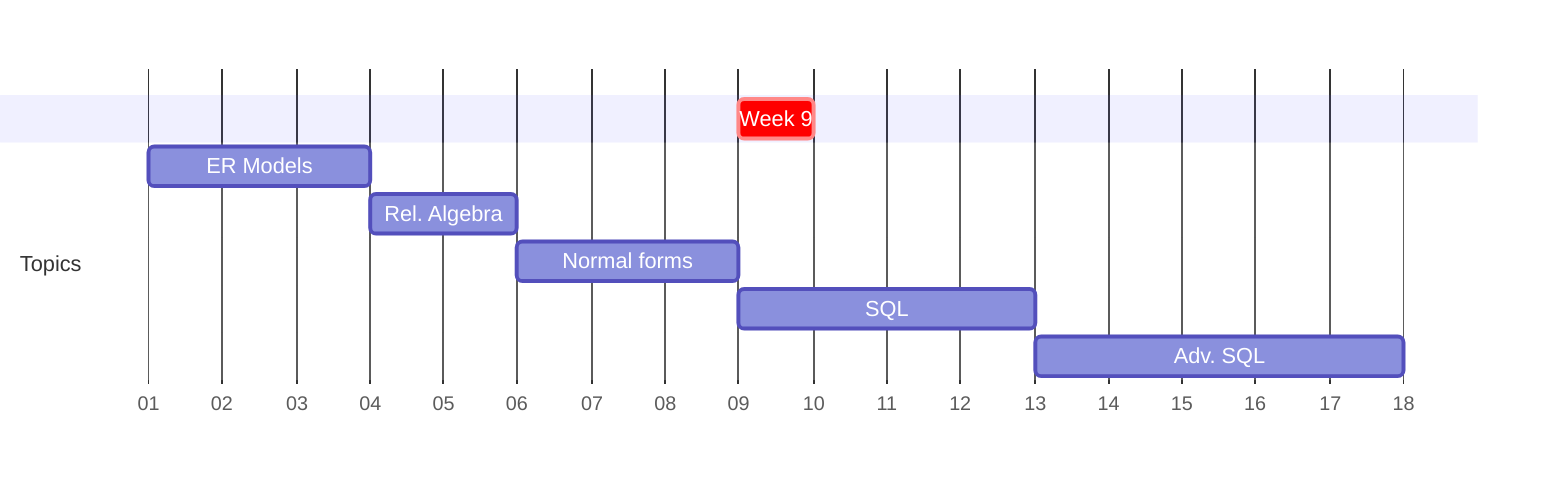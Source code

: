 gantt
    dateFormat  M/DD/YYYY
    axisFormat  %W

    section    
    Week 9 : crit, weekblock, 3/3/2024, 1w

    section Topics
    ER Models : m1, 1/7/2024, 3w
    Rel. Algebra: m4, after m1, 2w
    Normal forms: m5, after m4, 3w
    SQL : m6, after m5, 4w
    Adv. SQL: m7, after m6, 5w